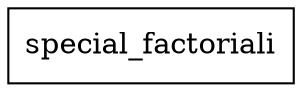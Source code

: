 digraph CallGraph {
    // Nodes
    node [shape=box];
    Function1 [label="special_factoriali"];

    // Edges
    // There are no calls to other functions in this IR
}
